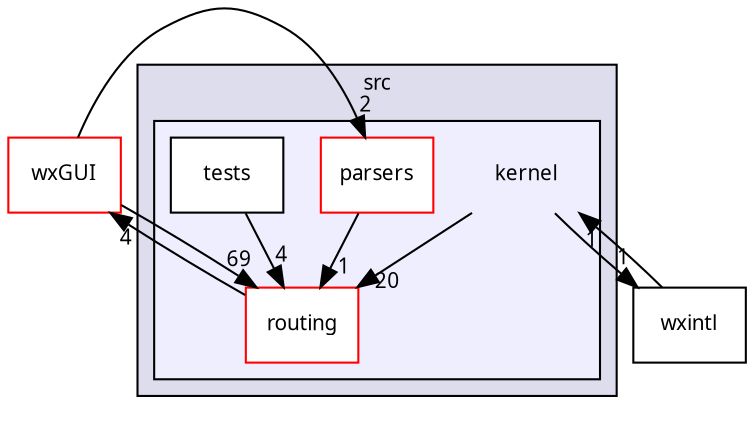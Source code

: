 digraph "src/kernel" {
  compound=true
  node [ fontsize="10", fontname="Sans"];
  edge [ labelfontsize="10", labelfontname="Sans"];
  subgraph clusterdir_68267d1309a1af8e8297ef4c3efbcdba {
    graph [ bgcolor="#ddddee", pencolor="black", label="src" fontname="Sans", fontsize="10", URL="dir_68267d1309a1af8e8297ef4c3efbcdba.html"]
  subgraph clusterdir_cbd7f246bdf7dc0a50281a272327e6ed {
    graph [ bgcolor="#eeeeff", pencolor="black", label="" URL="dir_cbd7f246bdf7dc0a50281a272327e6ed.html"];
    dir_cbd7f246bdf7dc0a50281a272327e6ed [shape=plaintext label="kernel"];
    dir_6b02117ded07476b70e50ff30adc443c [shape=box label="parsers" color="red" fillcolor="white" style="filled" URL="dir_6b02117ded07476b70e50ff30adc443c.html"];
    dir_02be4fa82aae8ff4c4cc45bceb47856f [shape=box label="routing" color="red" fillcolor="white" style="filled" URL="dir_02be4fa82aae8ff4c4cc45bceb47856f.html"];
    dir_1b90869848351ba441431e8dd55b06b0 [shape=box label="tests" color="black" fillcolor="white" style="filled" URL="dir_1b90869848351ba441431e8dd55b06b0.html"];
  }
  }
  dir_eaae7e9da1b31c6b329e928d72e0e61a [shape=box label="wxGUI" fillcolor="white" style="filled" color="red" URL="dir_eaae7e9da1b31c6b329e928d72e0e61a.html"];
  dir_6a9e573add7a2640fac48fcbbb36c313 [shape=box label="wxintl" URL="dir_6a9e573add7a2640fac48fcbbb36c313.html"];
  dir_eaae7e9da1b31c6b329e928d72e0e61a->dir_02be4fa82aae8ff4c4cc45bceb47856f [headlabel="69", labeldistance=1.5 headhref="dir_000007_000006.html"];
  dir_eaae7e9da1b31c6b329e928d72e0e61a->dir_6b02117ded07476b70e50ff30adc443c [headlabel="2", labeldistance=1.5 headhref="dir_000007_000003.html"];
  dir_1b90869848351ba441431e8dd55b06b0->dir_02be4fa82aae8ff4c4cc45bceb47856f [headlabel="4", labeldistance=1.5 headhref="dir_000014_000006.html"];
  dir_cbd7f246bdf7dc0a50281a272327e6ed->dir_02be4fa82aae8ff4c4cc45bceb47856f [headlabel="20", labeldistance=1.5 headhref="dir_000002_000006.html"];
  dir_cbd7f246bdf7dc0a50281a272327e6ed->dir_6a9e573add7a2640fac48fcbbb36c313 [headlabel="1", labeldistance=1.5 headhref="dir_000002_000019.html"];
  dir_02be4fa82aae8ff4c4cc45bceb47856f->dir_eaae7e9da1b31c6b329e928d72e0e61a [headlabel="4", labeldistance=1.5 headhref="dir_000006_000007.html"];
  dir_6b02117ded07476b70e50ff30adc443c->dir_02be4fa82aae8ff4c4cc45bceb47856f [headlabel="1", labeldistance=1.5 headhref="dir_000003_000006.html"];
  dir_6a9e573add7a2640fac48fcbbb36c313->dir_cbd7f246bdf7dc0a50281a272327e6ed [headlabel="1", labeldistance=1.5 headhref="dir_000019_000002.html"];
}

